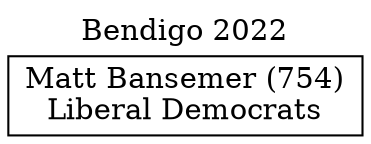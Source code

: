 // House preference flow
digraph "Matt Bansemer (754)_Bendigo_2022" {
	graph [label="Bendigo 2022" labelloc=t mclimit=10]
	node [shape=box]
	"Matt Bansemer (754)" [label="Matt Bansemer (754)
Liberal Democrats"]
}
